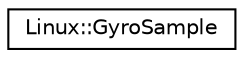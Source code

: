 digraph "Graphical Class Hierarchy"
{
 // INTERACTIVE_SVG=YES
  edge [fontname="Helvetica",fontsize="10",labelfontname="Helvetica",labelfontsize="10"];
  node [fontname="Helvetica",fontsize="10",shape=record];
  rankdir="LR";
  Node1 [label="Linux::GyroSample",height=0.2,width=0.4,color="black", fillcolor="white", style="filled",URL="$classLinux_1_1GyroSample.html"];
}
